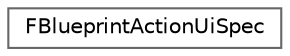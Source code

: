 digraph "Graphical Class Hierarchy"
{
 // INTERACTIVE_SVG=YES
 // LATEX_PDF_SIZE
  bgcolor="transparent";
  edge [fontname=Helvetica,fontsize=10,labelfontname=Helvetica,labelfontsize=10];
  node [fontname=Helvetica,fontsize=10,shape=box,height=0.2,width=0.4];
  rankdir="LR";
  Node0 [id="Node000000",label="FBlueprintActionUiSpec",height=0.2,width=0.4,color="grey40", fillcolor="white", style="filled",URL="$dd/d1a/structFBlueprintActionUiSpec.html",tooltip=" "];
}
